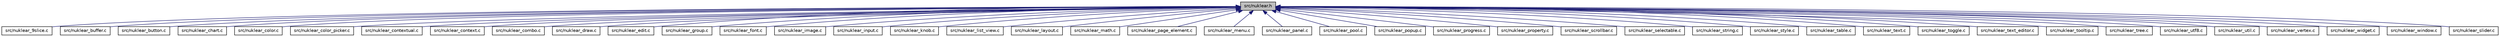 digraph "src/nuklear.h"
{
 // LATEX_PDF_SIZE
  edge [fontname="Helvetica",fontsize="10",labelfontname="Helvetica",labelfontsize="10"];
  node [fontname="Helvetica",fontsize="10",shape=record];
  Node1 [label="src/nuklear.h",height=0.2,width=0.4,color="black", fillcolor="grey75", style="filled", fontcolor="black",tooltip="main API and documentation file"];
  Node1 -> Node2 [dir="back",color="midnightblue",fontsize="10",style="solid",fontname="Helvetica"];
  Node2 [label="src/nuklear_9slice.c",height=0.2,width=0.4,color="black", fillcolor="white", style="filled",URL="$nuklear__9slice_8c_source.html",tooltip=" "];
  Node1 -> Node3 [dir="back",color="midnightblue",fontsize="10",style="solid",fontname="Helvetica"];
  Node3 [label="src/nuklear_buffer.c",height=0.2,width=0.4,color="black", fillcolor="white", style="filled",URL="$nuklear__buffer_8c_source.html",tooltip=" "];
  Node1 -> Node4 [dir="back",color="midnightblue",fontsize="10",style="solid",fontname="Helvetica"];
  Node4 [label="src/nuklear_button.c",height=0.2,width=0.4,color="black", fillcolor="white", style="filled",URL="$nuklear__button_8c_source.html",tooltip=" "];
  Node1 -> Node5 [dir="back",color="midnightblue",fontsize="10",style="solid",fontname="Helvetica"];
  Node5 [label="src/nuklear_chart.c",height=0.2,width=0.4,color="black", fillcolor="white", style="filled",URL="$nuklear__chart_8c_source.html",tooltip=" "];
  Node1 -> Node6 [dir="back",color="midnightblue",fontsize="10",style="solid",fontname="Helvetica"];
  Node6 [label="src/nuklear_color.c",height=0.2,width=0.4,color="black", fillcolor="white", style="filled",URL="$nuklear__color_8c_source.html",tooltip=" "];
  Node1 -> Node7 [dir="back",color="midnightblue",fontsize="10",style="solid",fontname="Helvetica"];
  Node7 [label="src/nuklear_color_picker.c",height=0.2,width=0.4,color="black", fillcolor="white", style="filled",URL="$nuklear__color__picker_8c_source.html",tooltip=" "];
  Node1 -> Node8 [dir="back",color="midnightblue",fontsize="10",style="solid",fontname="Helvetica"];
  Node8 [label="src/nuklear_contextual.c",height=0.2,width=0.4,color="black", fillcolor="white", style="filled",URL="$nuklear__contextual_8c_source.html",tooltip=" "];
  Node1 -> Node9 [dir="back",color="midnightblue",fontsize="10",style="solid",fontname="Helvetica"];
  Node9 [label="src/nuklear_context.c",height=0.2,width=0.4,color="black", fillcolor="white", style="filled",URL="$nuklear__context_8c_source.html",tooltip=" "];
  Node1 -> Node10 [dir="back",color="midnightblue",fontsize="10",style="solid",fontname="Helvetica"];
  Node10 [label="src/nuklear_combo.c",height=0.2,width=0.4,color="black", fillcolor="white", style="filled",URL="$nuklear__combo_8c_source.html",tooltip=" "];
  Node1 -> Node11 [dir="back",color="midnightblue",fontsize="10",style="solid",fontname="Helvetica"];
  Node11 [label="src/nuklear_draw.c",height=0.2,width=0.4,color="black", fillcolor="white", style="filled",URL="$nuklear__draw_8c_source.html",tooltip=" "];
  Node1 -> Node12 [dir="back",color="midnightblue",fontsize="10",style="solid",fontname="Helvetica"];
  Node12 [label="src/nuklear_edit.c",height=0.2,width=0.4,color="black", fillcolor="white", style="filled",URL="$nuklear__edit_8c_source.html",tooltip=" "];
  Node1 -> Node13 [dir="back",color="midnightblue",fontsize="10",style="solid",fontname="Helvetica"];
  Node13 [label="src/nuklear_group.c",height=0.2,width=0.4,color="black", fillcolor="white", style="filled",URL="$nuklear__group_8c_source.html",tooltip=" "];
  Node1 -> Node14 [dir="back",color="midnightblue",fontsize="10",style="solid",fontname="Helvetica"];
  Node14 [label="src/nuklear_font.c",height=0.2,width=0.4,color="black", fillcolor="white", style="filled",URL="$nuklear__font_8c_source.html",tooltip=" "];
  Node1 -> Node15 [dir="back",color="midnightblue",fontsize="10",style="solid",fontname="Helvetica"];
  Node15 [label="src/nuklear_image.c",height=0.2,width=0.4,color="black", fillcolor="white", style="filled",URL="$nuklear__image_8c_source.html",tooltip=" "];
  Node1 -> Node16 [dir="back",color="midnightblue",fontsize="10",style="solid",fontname="Helvetica"];
  Node16 [label="src/nuklear_input.c",height=0.2,width=0.4,color="black", fillcolor="white", style="filled",URL="$nuklear__input_8c_source.html",tooltip=" "];
  Node1 -> Node17 [dir="back",color="midnightblue",fontsize="10",style="solid",fontname="Helvetica"];
  Node17 [label="src/nuklear_knob.c",height=0.2,width=0.4,color="black", fillcolor="white", style="filled",URL="$nuklear__knob_8c_source.html",tooltip=" "];
  Node1 -> Node18 [dir="back",color="midnightblue",fontsize="10",style="solid",fontname="Helvetica"];
  Node18 [label="src/nuklear_list_view.c",height=0.2,width=0.4,color="black", fillcolor="white", style="filled",URL="$nuklear__list__view_8c_source.html",tooltip=" "];
  Node1 -> Node19 [dir="back",color="midnightblue",fontsize="10",style="solid",fontname="Helvetica"];
  Node19 [label="src/nuklear_layout.c",height=0.2,width=0.4,color="black", fillcolor="white", style="filled",URL="$nuklear__layout_8c_source.html",tooltip=" "];
  Node1 -> Node20 [dir="back",color="midnightblue",fontsize="10",style="solid",fontname="Helvetica"];
  Node20 [label="src/nuklear_math.c",height=0.2,width=0.4,color="black", fillcolor="white", style="filled",URL="$nuklear__math_8c_source.html",tooltip=" "];
  Node1 -> Node21 [dir="back",color="midnightblue",fontsize="10",style="solid",fontname="Helvetica"];
  Node21 [label="src/nuklear_page_element.c",height=0.2,width=0.4,color="black", fillcolor="white", style="filled",URL="$nuklear__page__element_8c_source.html",tooltip=" "];
  Node1 -> Node22 [dir="back",color="midnightblue",fontsize="10",style="solid",fontname="Helvetica"];
  Node22 [label="src/nuklear_menu.c",height=0.2,width=0.4,color="black", fillcolor="white", style="filled",URL="$nuklear__menu_8c_source.html",tooltip=" "];
  Node1 -> Node23 [dir="back",color="midnightblue",fontsize="10",style="solid",fontname="Helvetica"];
  Node23 [label="src/nuklear_panel.c",height=0.2,width=0.4,color="black", fillcolor="white", style="filled",URL="$nuklear__panel_8c_source.html",tooltip=" "];
  Node1 -> Node24 [dir="back",color="midnightblue",fontsize="10",style="solid",fontname="Helvetica"];
  Node24 [label="src/nuklear_pool.c",height=0.2,width=0.4,color="black", fillcolor="white", style="filled",URL="$nuklear__pool_8c_source.html",tooltip=" "];
  Node1 -> Node25 [dir="back",color="midnightblue",fontsize="10",style="solid",fontname="Helvetica"];
  Node25 [label="src/nuklear_popup.c",height=0.2,width=0.4,color="black", fillcolor="white", style="filled",URL="$nuklear__popup_8c_source.html",tooltip=" "];
  Node1 -> Node26 [dir="back",color="midnightblue",fontsize="10",style="solid",fontname="Helvetica"];
  Node26 [label="src/nuklear_progress.c",height=0.2,width=0.4,color="black", fillcolor="white", style="filled",URL="$nuklear__progress_8c_source.html",tooltip=" "];
  Node1 -> Node27 [dir="back",color="midnightblue",fontsize="10",style="solid",fontname="Helvetica"];
  Node27 [label="src/nuklear_property.c",height=0.2,width=0.4,color="black", fillcolor="white", style="filled",URL="$nuklear__property_8c_source.html",tooltip=" "];
  Node1 -> Node28 [dir="back",color="midnightblue",fontsize="10",style="solid",fontname="Helvetica"];
  Node28 [label="src/nuklear_scrollbar.c",height=0.2,width=0.4,color="black", fillcolor="white", style="filled",URL="$nuklear__scrollbar_8c_source.html",tooltip=" "];
  Node1 -> Node29 [dir="back",color="midnightblue",fontsize="10",style="solid",fontname="Helvetica"];
  Node29 [label="src/nuklear_selectable.c",height=0.2,width=0.4,color="black", fillcolor="white", style="filled",URL="$nuklear__selectable_8c_source.html",tooltip=" "];
  Node1 -> Node30 [dir="back",color="midnightblue",fontsize="10",style="solid",fontname="Helvetica"];
  Node30 [label="src/nuklear_string.c",height=0.2,width=0.4,color="black", fillcolor="white", style="filled",URL="$nuklear__string_8c_source.html",tooltip=" "];
  Node1 -> Node31 [dir="back",color="midnightblue",fontsize="10",style="solid",fontname="Helvetica"];
  Node31 [label="src/nuklear_style.c",height=0.2,width=0.4,color="black", fillcolor="white", style="filled",URL="$nuklear__style_8c_source.html",tooltip=" "];
  Node1 -> Node32 [dir="back",color="midnightblue",fontsize="10",style="solid",fontname="Helvetica"];
  Node32 [label="src/nuklear_table.c",height=0.2,width=0.4,color="black", fillcolor="white", style="filled",URL="$nuklear__table_8c_source.html",tooltip=" "];
  Node1 -> Node33 [dir="back",color="midnightblue",fontsize="10",style="solid",fontname="Helvetica"];
  Node33 [label="src/nuklear_text.c",height=0.2,width=0.4,color="black", fillcolor="white", style="filled",URL="$nuklear__text_8c_source.html",tooltip=" "];
  Node1 -> Node34 [dir="back",color="midnightblue",fontsize="10",style="solid",fontname="Helvetica"];
  Node34 [label="src/nuklear_toggle.c",height=0.2,width=0.4,color="black", fillcolor="white", style="filled",URL="$nuklear__toggle_8c_source.html",tooltip=" "];
  Node1 -> Node35 [dir="back",color="midnightblue",fontsize="10",style="solid",fontname="Helvetica"];
  Node35 [label="src/nuklear_text_editor.c",height=0.2,width=0.4,color="black", fillcolor="white", style="filled",URL="$nuklear__text__editor_8c_source.html",tooltip=" "];
  Node1 -> Node36 [dir="back",color="midnightblue",fontsize="10",style="solid",fontname="Helvetica"];
  Node36 [label="src/nuklear_tooltip.c",height=0.2,width=0.4,color="black", fillcolor="white", style="filled",URL="$nuklear__tooltip_8c_source.html",tooltip=" "];
  Node1 -> Node37 [dir="back",color="midnightblue",fontsize="10",style="solid",fontname="Helvetica"];
  Node37 [label="src/nuklear_tree.c",height=0.2,width=0.4,color="black", fillcolor="white", style="filled",URL="$nuklear__tree_8c_source.html",tooltip=" "];
  Node1 -> Node38 [dir="back",color="midnightblue",fontsize="10",style="solid",fontname="Helvetica"];
  Node38 [label="src/nuklear_utf8.c",height=0.2,width=0.4,color="black", fillcolor="white", style="filled",URL="$nuklear__utf8_8c_source.html",tooltip=" "];
  Node1 -> Node39 [dir="back",color="midnightblue",fontsize="10",style="solid",fontname="Helvetica"];
  Node39 [label="src/nuklear_util.c",height=0.2,width=0.4,color="black", fillcolor="white", style="filled",URL="$nuklear__util_8c_source.html",tooltip=" "];
  Node1 -> Node40 [dir="back",color="midnightblue",fontsize="10",style="solid",fontname="Helvetica"];
  Node40 [label="src/nuklear_vertex.c",height=0.2,width=0.4,color="black", fillcolor="white", style="filled",URL="$nuklear__vertex_8c_source.html",tooltip=" "];
  Node1 -> Node41 [dir="back",color="midnightblue",fontsize="10",style="solid",fontname="Helvetica"];
  Node41 [label="src/nuklear_widget.c",height=0.2,width=0.4,color="black", fillcolor="white", style="filled",URL="$nuklear__widget_8c_source.html",tooltip=" "];
  Node1 -> Node42 [dir="back",color="midnightblue",fontsize="10",style="solid",fontname="Helvetica"];
  Node42 [label="src/nuklear_window.c",height=0.2,width=0.4,color="black", fillcolor="white", style="filled",URL="$nuklear__window_8c_source.html",tooltip=" "];
  Node1 -> Node43 [dir="back",color="midnightblue",fontsize="10",style="solid",fontname="Helvetica"];
  Node43 [label="src/nuklear_slider.c",height=0.2,width=0.4,color="black", fillcolor="white", style="filled",URL="$nuklear__slider_8c_source.html",tooltip=" "];
}
